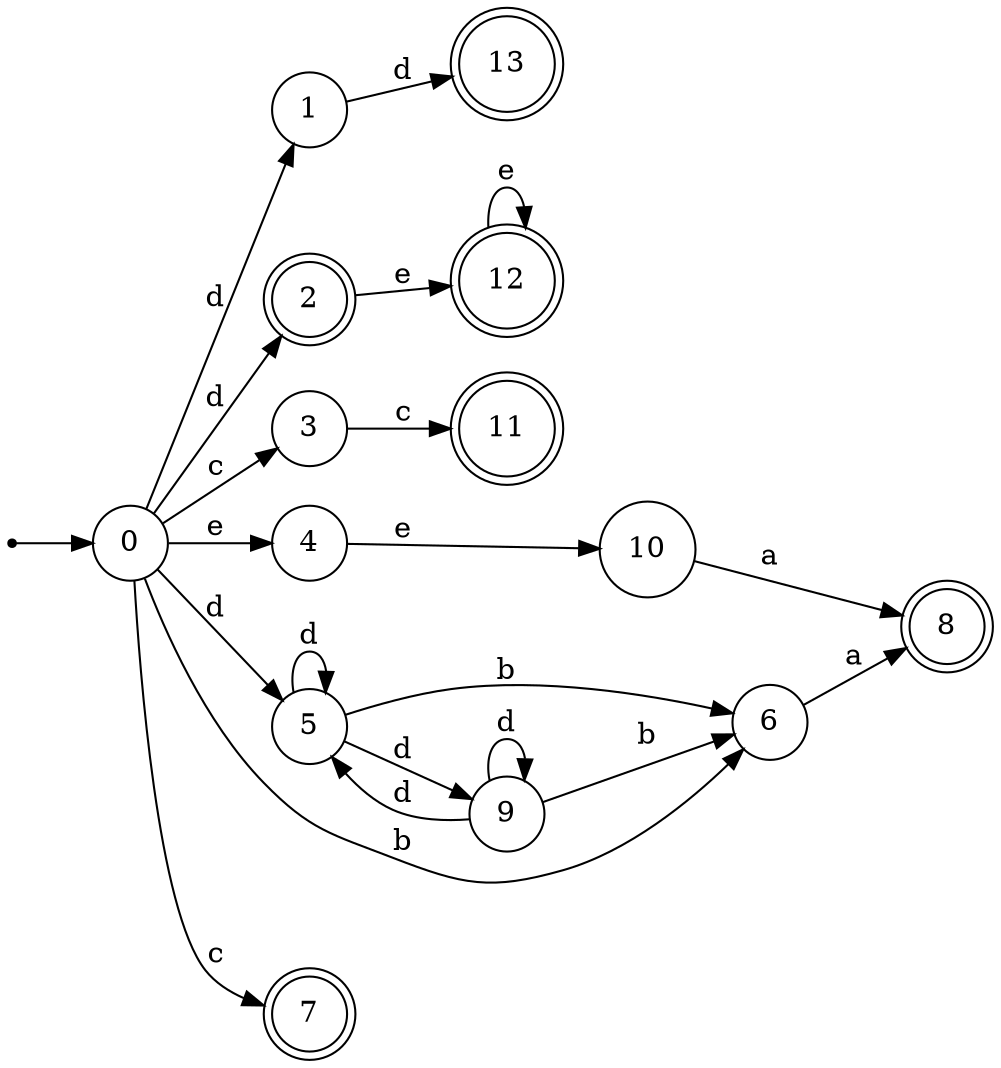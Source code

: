 digraph finite_state_machine {
rankdir=LR;
size="20,20";
node [shape = point]; "dummy0"
node [shape = circle]; "0";
"dummy0" -> "0";
node [shape = circle]; "1";
node [shape = doublecircle]; "2";node [shape = circle]; "3";
node [shape = circle]; "4";
node [shape = circle]; "5";
node [shape = circle]; "6";
node [shape = doublecircle]; "7";node [shape = doublecircle]; "8";node [shape = circle]; "9";
node [shape = circle]; "10";
node [shape = doublecircle]; "11";node [shape = doublecircle]; "12";node [shape = doublecircle]; "13";"0" -> "1" [label = "d"];
 "0" -> "2" [label = "d"];
 "0" -> "5" [label = "d"];
 "0" -> "3" [label = "c"];
 "0" -> "7" [label = "c"];
 "0" -> "4" [label = "e"];
 "0" -> "6" [label = "b"];
 "6" -> "8" [label = "a"];
 "5" -> "9" [label = "d"];
 "5" -> "5" [label = "d"];
 "5" -> "6" [label = "b"];
 "9" -> "9" [label = "d"];
 "9" -> "5" [label = "d"];
 "9" -> "6" [label = "b"];
 "4" -> "10" [label = "e"];
 "10" -> "8" [label = "a"];
 "3" -> "11" [label = "c"];
 "2" -> "12" [label = "e"];
 "12" -> "12" [label = "e"];
 "1" -> "13" [label = "d"];
 }
